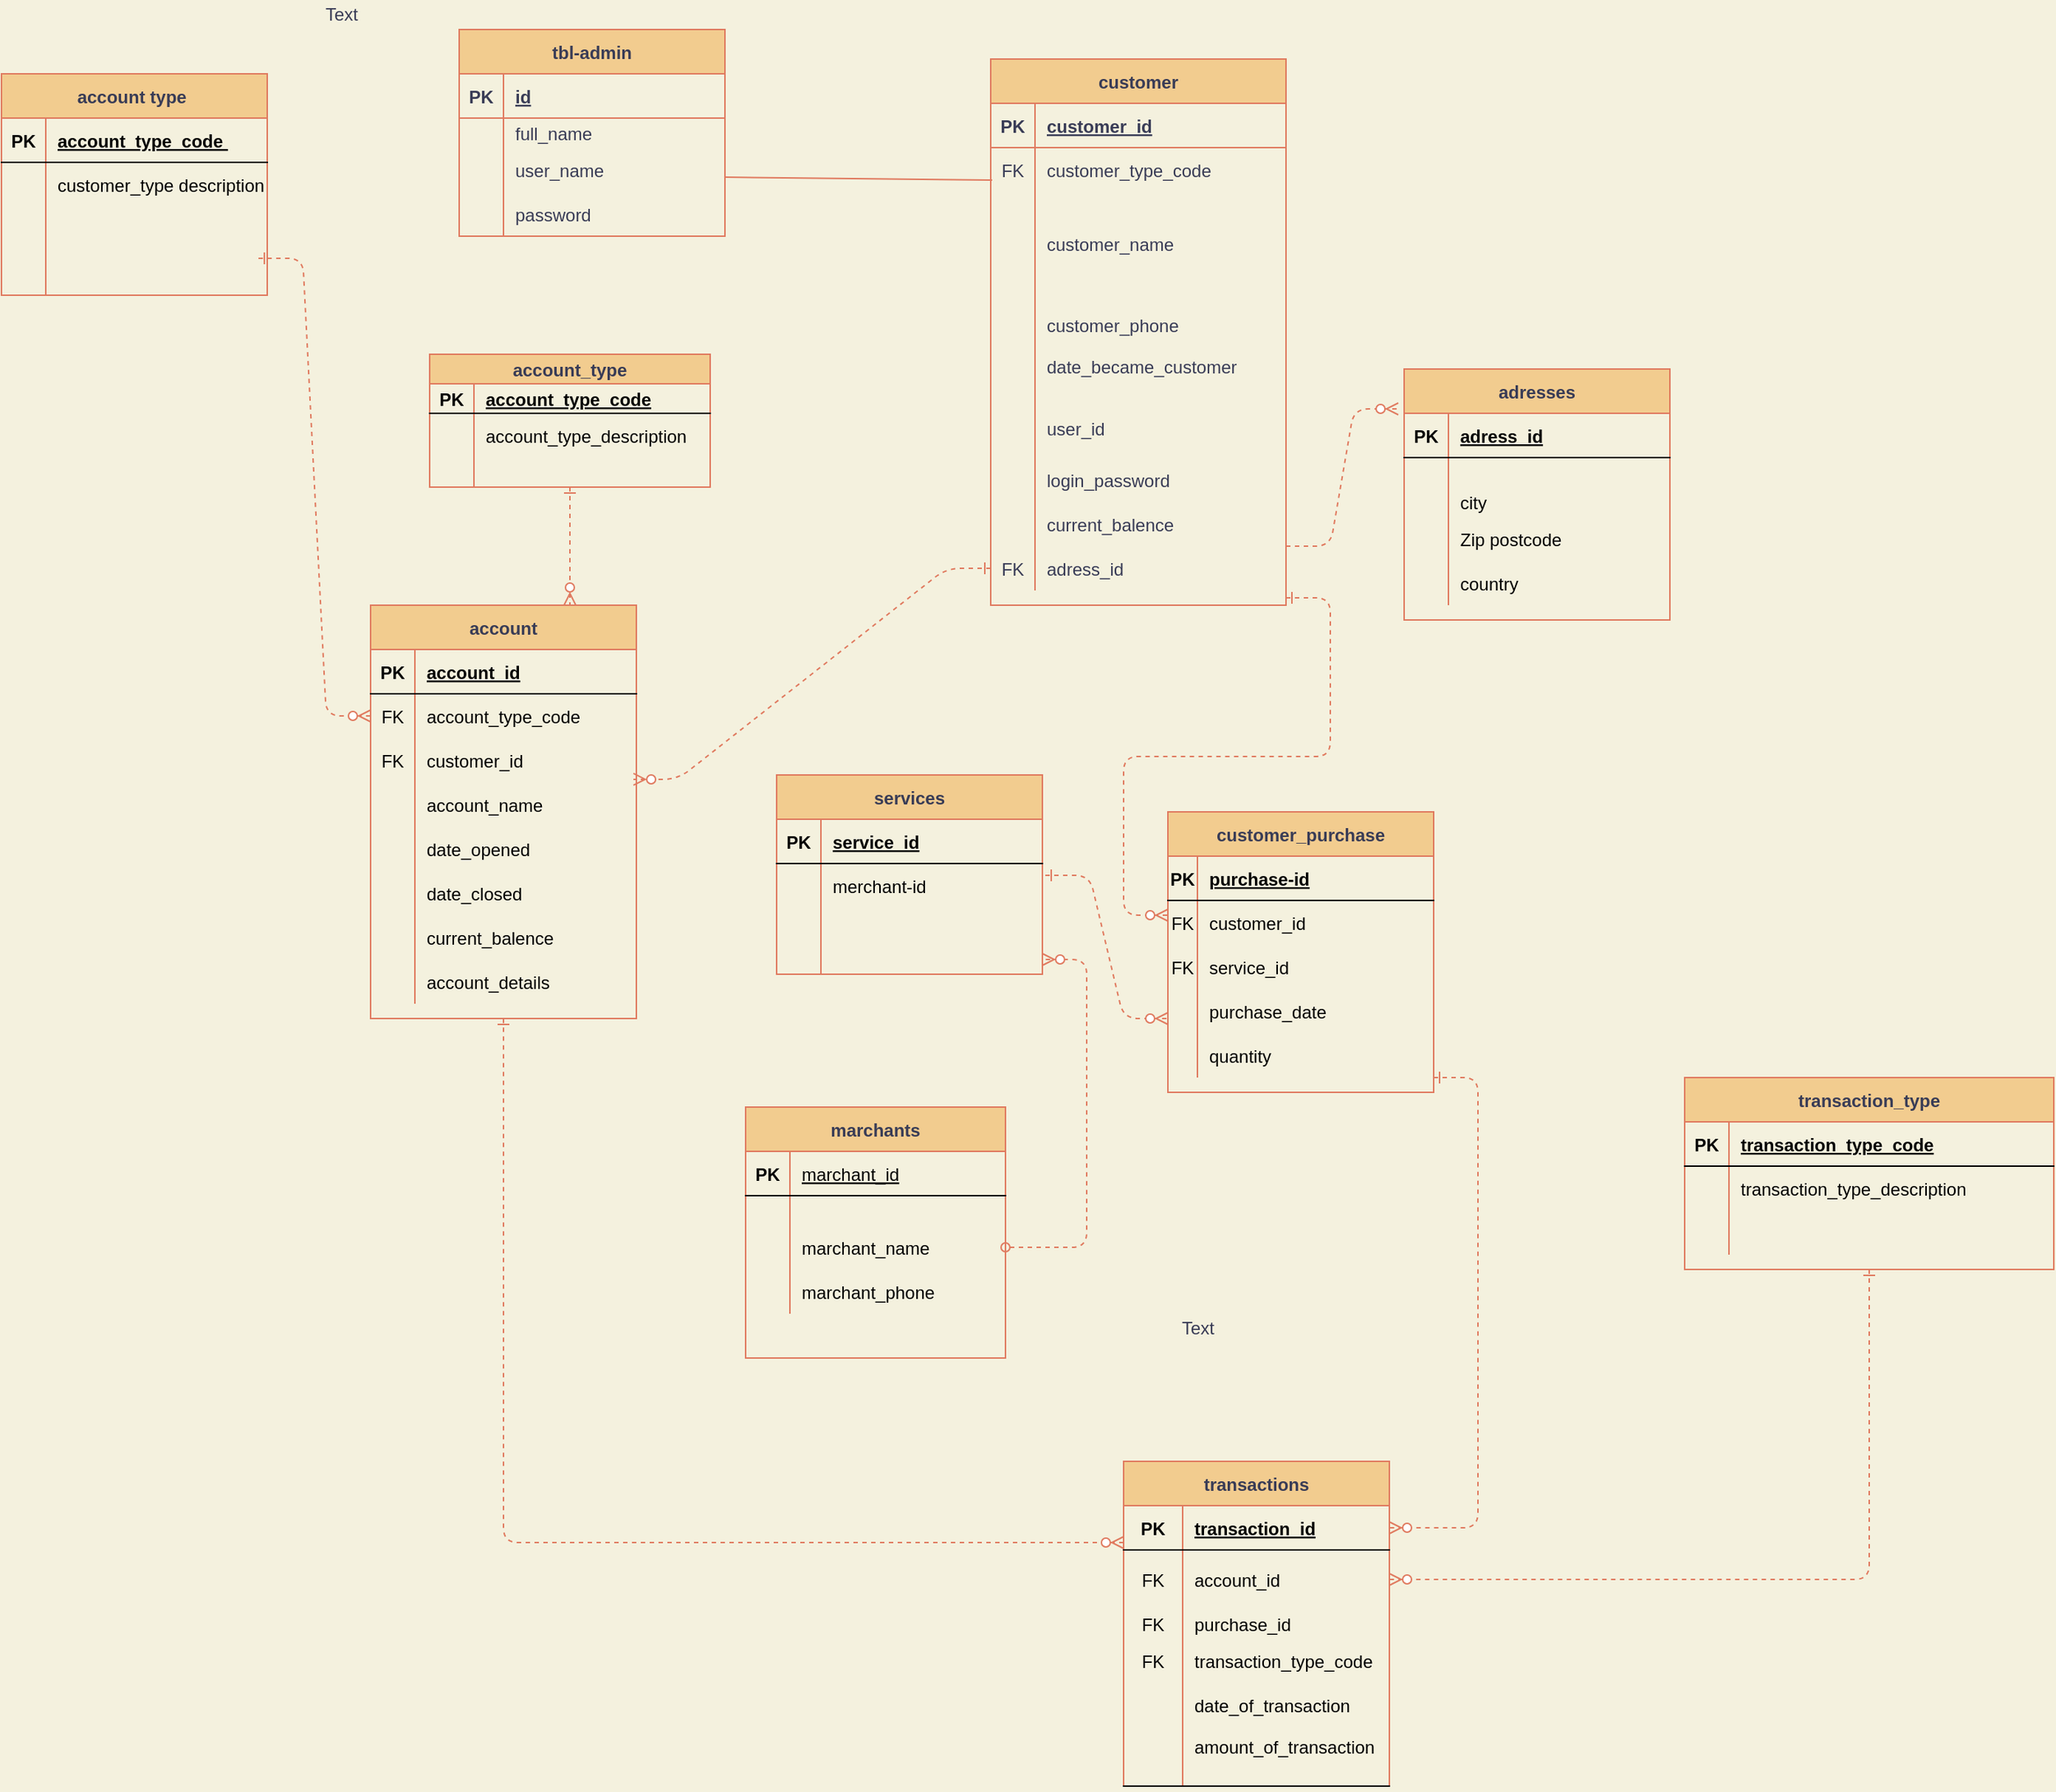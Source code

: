 <mxfile version="14.2.5" type="github"><diagram id="6ZVJ11ETPTDaVe1Dcv3m" name="Page-1"><mxGraphModel dx="1689" dy="482" grid="1" gridSize="10" guides="1" tooltips="1" connect="1" arrows="0" fold="1" page="1" pageScale="1" pageWidth="827" pageHeight="1169" background="#F4F1DE" math="0" shadow="0"><root><mxCell id="0"/><mxCell id="1" parent="0"/><mxCell id="dw6qekkx3M-O_24vCG9r-1" value="tbl-admin" style="shape=table;startSize=30;container=1;collapsible=1;childLayout=tableLayout;fixedRows=1;rowLines=0;fontStyle=1;align=center;resizeLast=1;fillColor=#F2CC8F;strokeColor=#E07A5F;fontColor=#393C56;horizontal=1;" vertex="1" parent="1"><mxGeometry x="80" y="20" width="180" height="140" as="geometry"/></mxCell><mxCell id="dw6qekkx3M-O_24vCG9r-2" value="" style="shape=partialRectangle;collapsible=0;dropTarget=0;pointerEvents=0;fillColor=none;top=0;left=0;bottom=1;right=0;points=[[0,0.5],[1,0.5]];portConstraint=eastwest;strokeColor=#E07A5F;fontColor=#393C56;" vertex="1" parent="dw6qekkx3M-O_24vCG9r-1"><mxGeometry y="30" width="180" height="30" as="geometry"/></mxCell><mxCell id="dw6qekkx3M-O_24vCG9r-3" value="PK" style="shape=partialRectangle;connectable=0;fillColor=none;top=0;left=0;bottom=0;right=0;fontStyle=1;overflow=hidden;strokeColor=#E07A5F;fontColor=#393C56;" vertex="1" parent="dw6qekkx3M-O_24vCG9r-2"><mxGeometry width="30" height="30" as="geometry"/></mxCell><mxCell id="dw6qekkx3M-O_24vCG9r-4" value="id" style="shape=partialRectangle;connectable=0;fillColor=none;top=0;left=0;bottom=0;right=0;align=left;spacingLeft=6;fontStyle=5;overflow=hidden;strokeColor=#E07A5F;fontColor=#393C56;" vertex="1" parent="dw6qekkx3M-O_24vCG9r-2"><mxGeometry x="30" width="150" height="30" as="geometry"/></mxCell><mxCell id="dw6qekkx3M-O_24vCG9r-5" value="" style="shape=partialRectangle;collapsible=0;dropTarget=0;pointerEvents=0;fillColor=none;top=0;left=0;bottom=0;right=0;points=[[0,0.5],[1,0.5]];portConstraint=eastwest;strokeColor=#E07A5F;fontColor=#393C56;" vertex="1" parent="dw6qekkx3M-O_24vCG9r-1"><mxGeometry y="60" width="180" height="20" as="geometry"/></mxCell><mxCell id="dw6qekkx3M-O_24vCG9r-6" value="" style="shape=partialRectangle;connectable=0;fillColor=none;top=0;left=0;bottom=0;right=0;editable=1;overflow=hidden;strokeColor=#E07A5F;fontColor=#393C56;" vertex="1" parent="dw6qekkx3M-O_24vCG9r-5"><mxGeometry width="30" height="20" as="geometry"/></mxCell><mxCell id="dw6qekkx3M-O_24vCG9r-7" value="full_name" style="shape=partialRectangle;connectable=0;fillColor=none;top=0;left=0;bottom=0;right=0;align=left;spacingLeft=6;overflow=hidden;strokeColor=#E07A5F;fontColor=#393C56;" vertex="1" parent="dw6qekkx3M-O_24vCG9r-5"><mxGeometry x="30" width="150" height="20" as="geometry"/></mxCell><mxCell id="dw6qekkx3M-O_24vCG9r-8" value="" style="shape=partialRectangle;collapsible=0;dropTarget=0;pointerEvents=0;fillColor=none;top=0;left=0;bottom=0;right=0;points=[[0,0.5],[1,0.5]];portConstraint=eastwest;strokeColor=#E07A5F;fontColor=#393C56;" vertex="1" parent="dw6qekkx3M-O_24vCG9r-1"><mxGeometry y="80" width="180" height="30" as="geometry"/></mxCell><mxCell id="dw6qekkx3M-O_24vCG9r-9" value="" style="shape=partialRectangle;connectable=0;fillColor=none;top=0;left=0;bottom=0;right=0;editable=1;overflow=hidden;strokeColor=#E07A5F;fontColor=#393C56;" vertex="1" parent="dw6qekkx3M-O_24vCG9r-8"><mxGeometry width="30" height="30" as="geometry"/></mxCell><mxCell id="dw6qekkx3M-O_24vCG9r-10" value="user_name" style="shape=partialRectangle;connectable=0;fillColor=none;top=0;left=0;bottom=0;right=0;align=left;spacingLeft=6;overflow=hidden;strokeColor=#E07A5F;fontColor=#393C56;" vertex="1" parent="dw6qekkx3M-O_24vCG9r-8"><mxGeometry x="30" width="150" height="30" as="geometry"/></mxCell><mxCell id="dw6qekkx3M-O_24vCG9r-11" value="" style="shape=partialRectangle;collapsible=0;dropTarget=0;pointerEvents=0;fillColor=none;top=0;left=0;bottom=0;right=0;points=[[0,0.5],[1,0.5]];portConstraint=eastwest;strokeColor=#E07A5F;fontColor=#393C56;" vertex="1" parent="dw6qekkx3M-O_24vCG9r-1"><mxGeometry y="110" width="180" height="30" as="geometry"/></mxCell><mxCell id="dw6qekkx3M-O_24vCG9r-12" value="" style="shape=partialRectangle;connectable=0;fillColor=none;top=0;left=0;bottom=0;right=0;editable=1;overflow=hidden;strokeColor=#E07A5F;fontColor=#393C56;" vertex="1" parent="dw6qekkx3M-O_24vCG9r-11"><mxGeometry width="30" height="30" as="geometry"/></mxCell><mxCell id="dw6qekkx3M-O_24vCG9r-13" value="password" style="shape=partialRectangle;connectable=0;fillColor=none;top=0;left=0;bottom=0;right=0;align=left;spacingLeft=6;overflow=hidden;strokeColor=#E07A5F;fontColor=#393C56;" vertex="1" parent="dw6qekkx3M-O_24vCG9r-11"><mxGeometry x="30" width="150" height="30" as="geometry"/></mxCell><mxCell id="dw6qekkx3M-O_24vCG9r-41" value="customer" style="shape=table;startSize=30;container=1;collapsible=1;childLayout=tableLayout;fixedRows=1;rowLines=0;fontStyle=1;align=center;resizeLast=1;fillColor=#F2CC8F;strokeColor=#E07A5F;fontColor=#393C56;" vertex="1" parent="1"><mxGeometry x="440" y="40" width="200" height="370" as="geometry"/></mxCell><mxCell id="dw6qekkx3M-O_24vCG9r-42" value="" style="shape=partialRectangle;collapsible=0;dropTarget=0;pointerEvents=0;fillColor=none;top=0;left=0;bottom=1;right=0;points=[[0,0.5],[1,0.5]];portConstraint=eastwest;strokeColor=#E07A5F;fontColor=#393C56;" vertex="1" parent="dw6qekkx3M-O_24vCG9r-41"><mxGeometry y="30" width="200" height="30" as="geometry"/></mxCell><mxCell id="dw6qekkx3M-O_24vCG9r-43" value="PK" style="shape=partialRectangle;connectable=0;fillColor=none;top=0;left=0;bottom=0;right=0;fontStyle=1;overflow=hidden;strokeColor=#E07A5F;fontColor=#393C56;" vertex="1" parent="dw6qekkx3M-O_24vCG9r-42"><mxGeometry width="30" height="30" as="geometry"/></mxCell><mxCell id="dw6qekkx3M-O_24vCG9r-44" value="customer_id" style="shape=partialRectangle;connectable=0;fillColor=none;top=0;left=0;bottom=0;right=0;align=left;spacingLeft=6;fontStyle=5;overflow=hidden;strokeColor=#E07A5F;fontColor=#393C56;" vertex="1" parent="dw6qekkx3M-O_24vCG9r-42"><mxGeometry x="30" width="170" height="30" as="geometry"/></mxCell><mxCell id="dw6qekkx3M-O_24vCG9r-45" value="" style="shape=partialRectangle;collapsible=0;dropTarget=0;pointerEvents=0;fillColor=none;top=0;left=0;bottom=0;right=0;points=[[0,0.5],[1,0.5]];portConstraint=eastwest;strokeColor=#E07A5F;fontColor=#393C56;" vertex="1" parent="dw6qekkx3M-O_24vCG9r-41"><mxGeometry y="60" width="200" height="30" as="geometry"/></mxCell><mxCell id="dw6qekkx3M-O_24vCG9r-46" value="FK" style="shape=partialRectangle;connectable=0;fillColor=none;top=0;left=0;bottom=0;right=0;editable=1;overflow=hidden;strokeColor=#E07A5F;fontColor=#393C56;" vertex="1" parent="dw6qekkx3M-O_24vCG9r-45"><mxGeometry width="30" height="30" as="geometry"/></mxCell><mxCell id="dw6qekkx3M-O_24vCG9r-47" value="customer_type_code" style="shape=partialRectangle;connectable=0;fillColor=none;top=0;left=0;bottom=0;right=0;align=left;spacingLeft=6;overflow=hidden;strokeColor=#E07A5F;fontColor=#393C56;" vertex="1" parent="dw6qekkx3M-O_24vCG9r-45"><mxGeometry x="30" width="170" height="30" as="geometry"/></mxCell><mxCell id="dw6qekkx3M-O_24vCG9r-48" value="" style="shape=partialRectangle;collapsible=0;dropTarget=0;pointerEvents=0;fillColor=none;top=0;left=0;bottom=0;right=0;points=[[0,0.5],[1,0.5]];portConstraint=eastwest;strokeColor=#E07A5F;fontColor=#393C56;" vertex="1" parent="dw6qekkx3M-O_24vCG9r-41"><mxGeometry y="90" width="200" height="70" as="geometry"/></mxCell><mxCell id="dw6qekkx3M-O_24vCG9r-49" value="" style="shape=partialRectangle;connectable=0;fillColor=none;top=0;left=0;bottom=0;right=0;editable=1;overflow=hidden;strokeColor=#E07A5F;fontColor=#393C56;" vertex="1" parent="dw6qekkx3M-O_24vCG9r-48"><mxGeometry width="30" height="70" as="geometry"/></mxCell><mxCell id="dw6qekkx3M-O_24vCG9r-50" value="customer_name" style="shape=partialRectangle;connectable=0;fillColor=none;top=0;left=0;bottom=0;right=0;align=left;spacingLeft=6;overflow=hidden;strokeColor=#E07A5F;fontColor=#393C56;" vertex="1" parent="dw6qekkx3M-O_24vCG9r-48"><mxGeometry x="30" width="170" height="70" as="geometry"/></mxCell><mxCell id="dw6qekkx3M-O_24vCG9r-51" value="" style="shape=partialRectangle;collapsible=0;dropTarget=0;pointerEvents=0;fillColor=none;top=0;left=0;bottom=0;right=0;points=[[0,0.5],[1,0.5]];portConstraint=eastwest;strokeColor=#E07A5F;fontColor=#393C56;" vertex="1" parent="dw6qekkx3M-O_24vCG9r-41"><mxGeometry y="160" width="200" height="40" as="geometry"/></mxCell><mxCell id="dw6qekkx3M-O_24vCG9r-52" value="" style="shape=partialRectangle;connectable=0;fillColor=none;top=0;left=0;bottom=0;right=0;editable=1;overflow=hidden;strokeColor=#E07A5F;fontColor=#393C56;" vertex="1" parent="dw6qekkx3M-O_24vCG9r-51"><mxGeometry width="30" height="40" as="geometry"/></mxCell><mxCell id="dw6qekkx3M-O_24vCG9r-53" value="customer_phone" style="shape=partialRectangle;connectable=0;fillColor=none;top=0;left=0;bottom=0;right=0;align=left;spacingLeft=6;overflow=hidden;strokeColor=#E07A5F;fontColor=#393C56;" vertex="1" parent="dw6qekkx3M-O_24vCG9r-51"><mxGeometry x="30" width="170" height="40" as="geometry"/></mxCell><mxCell id="dw6qekkx3M-O_24vCG9r-54" value="" style="shape=partialRectangle;collapsible=0;dropTarget=0;pointerEvents=0;fillColor=none;top=0;left=0;bottom=0;right=0;points=[[0,0.5],[1,0.5]];portConstraint=eastwest;strokeColor=#E07A5F;fontColor=#393C56;" vertex="1" parent="dw6qekkx3M-O_24vCG9r-41"><mxGeometry y="200" width="200" height="30" as="geometry"/></mxCell><mxCell id="dw6qekkx3M-O_24vCG9r-55" value="" style="shape=partialRectangle;connectable=0;fillColor=none;top=0;left=0;bottom=0;right=0;editable=1;overflow=hidden;strokeColor=#E07A5F;fontColor=#393C56;" vertex="1" parent="dw6qekkx3M-O_24vCG9r-54"><mxGeometry width="30" height="30" as="geometry"/></mxCell><mxCell id="dw6qekkx3M-O_24vCG9r-56" value="date_became_customer&#10;&#10;" style="shape=partialRectangle;connectable=0;fillColor=none;top=0;left=0;bottom=0;right=0;align=left;spacingLeft=6;overflow=hidden;strokeColor=#E07A5F;fontColor=#393C56;" vertex="1" parent="dw6qekkx3M-O_24vCG9r-54"><mxGeometry x="30" width="170" height="30" as="geometry"/></mxCell><mxCell id="dw6qekkx3M-O_24vCG9r-57" value="" style="shape=partialRectangle;collapsible=0;dropTarget=0;pointerEvents=0;fillColor=none;top=0;left=0;bottom=0;right=0;points=[[0,0.5],[1,0.5]];portConstraint=eastwest;strokeColor=#E07A5F;fontColor=#393C56;" vertex="1" parent="dw6qekkx3M-O_24vCG9r-41"><mxGeometry y="230" width="200" height="40" as="geometry"/></mxCell><mxCell id="dw6qekkx3M-O_24vCG9r-58" value="" style="shape=partialRectangle;connectable=0;fillColor=none;top=0;left=0;bottom=0;right=0;editable=1;overflow=hidden;strokeColor=#E07A5F;fontColor=#393C56;" vertex="1" parent="dw6qekkx3M-O_24vCG9r-57"><mxGeometry width="30" height="40" as="geometry"/></mxCell><mxCell id="dw6qekkx3M-O_24vCG9r-59" value="user_id" style="shape=partialRectangle;connectable=0;fillColor=none;top=0;left=0;bottom=0;right=0;align=left;spacingLeft=6;overflow=hidden;strokeColor=#E07A5F;fontColor=#393C56;" vertex="1" parent="dw6qekkx3M-O_24vCG9r-57"><mxGeometry x="30" width="170" height="40" as="geometry"/></mxCell><mxCell id="dw6qekkx3M-O_24vCG9r-60" value="" style="shape=partialRectangle;collapsible=0;dropTarget=0;pointerEvents=0;fillColor=none;top=0;left=0;bottom=0;right=0;points=[[0,0.5],[1,0.5]];portConstraint=eastwest;strokeColor=#E07A5F;fontColor=#393C56;" vertex="1" parent="dw6qekkx3M-O_24vCG9r-41"><mxGeometry y="270" width="200" height="30" as="geometry"/></mxCell><mxCell id="dw6qekkx3M-O_24vCG9r-61" value="" style="shape=partialRectangle;connectable=0;fillColor=none;top=0;left=0;bottom=0;right=0;editable=1;overflow=hidden;strokeColor=#E07A5F;fontColor=#393C56;" vertex="1" parent="dw6qekkx3M-O_24vCG9r-60"><mxGeometry width="30" height="30" as="geometry"/></mxCell><mxCell id="dw6qekkx3M-O_24vCG9r-62" value="login_password" style="shape=partialRectangle;connectable=0;fillColor=none;top=0;left=0;bottom=0;right=0;align=left;spacingLeft=6;overflow=hidden;strokeColor=#E07A5F;fontColor=#393C56;" vertex="1" parent="dw6qekkx3M-O_24vCG9r-60"><mxGeometry x="30" width="170" height="30" as="geometry"/></mxCell><mxCell id="dw6qekkx3M-O_24vCG9r-63" value="" style="shape=partialRectangle;collapsible=0;dropTarget=0;pointerEvents=0;fillColor=none;top=0;left=0;bottom=0;right=0;points=[[0,0.5],[1,0.5]];portConstraint=eastwest;strokeColor=#E07A5F;fontColor=#393C56;" vertex="1" parent="dw6qekkx3M-O_24vCG9r-41"><mxGeometry y="300" width="200" height="30" as="geometry"/></mxCell><mxCell id="dw6qekkx3M-O_24vCG9r-64" value="" style="shape=partialRectangle;connectable=0;fillColor=none;top=0;left=0;bottom=0;right=0;editable=1;overflow=hidden;strokeColor=#E07A5F;fontColor=#393C56;" vertex="1" parent="dw6qekkx3M-O_24vCG9r-63"><mxGeometry width="30" height="30" as="geometry"/></mxCell><mxCell id="dw6qekkx3M-O_24vCG9r-65" value="current_balence" style="shape=partialRectangle;connectable=0;fillColor=none;top=0;left=0;bottom=0;right=0;align=left;spacingLeft=6;overflow=hidden;strokeColor=#E07A5F;fontColor=#393C56;" vertex="1" parent="dw6qekkx3M-O_24vCG9r-63"><mxGeometry x="30" width="170" height="30" as="geometry"/></mxCell><mxCell id="dw6qekkx3M-O_24vCG9r-66" value="" style="shape=partialRectangle;collapsible=0;dropTarget=0;pointerEvents=0;fillColor=none;top=0;left=0;bottom=0;right=0;points=[[0,0.5],[1,0.5]];portConstraint=eastwest;strokeColor=#E07A5F;fontColor=#393C56;" vertex="1" parent="dw6qekkx3M-O_24vCG9r-41"><mxGeometry y="330" width="200" height="30" as="geometry"/></mxCell><mxCell id="dw6qekkx3M-O_24vCG9r-67" value="FK" style="shape=partialRectangle;connectable=0;fillColor=none;top=0;left=0;bottom=0;right=0;editable=1;overflow=hidden;strokeColor=#E07A5F;fontColor=#393C56;" vertex="1" parent="dw6qekkx3M-O_24vCG9r-66"><mxGeometry width="30" height="30" as="geometry"/></mxCell><mxCell id="dw6qekkx3M-O_24vCG9r-68" value="adress_id" style="shape=partialRectangle;connectable=0;fillColor=none;top=0;left=0;bottom=0;right=0;align=left;spacingLeft=6;overflow=hidden;strokeColor=#E07A5F;fontColor=#393C56;" vertex="1" parent="dw6qekkx3M-O_24vCG9r-66"><mxGeometry x="30" width="170" height="30" as="geometry"/></mxCell><mxCell id="dw6qekkx3M-O_24vCG9r-75" value="account" style="shape=table;startSize=30;container=1;collapsible=1;childLayout=tableLayout;fixedRows=1;rowLines=0;fontStyle=1;align=center;resizeLast=1;rounded=0;sketch=0;strokeColor=#E07A5F;fillColor=#F2CC8F;fontColor=#393C56;" vertex="1" parent="1"><mxGeometry x="20" y="410" width="180" height="280" as="geometry"/></mxCell><mxCell id="dw6qekkx3M-O_24vCG9r-76" value="" style="shape=partialRectangle;collapsible=0;dropTarget=0;pointerEvents=0;fillColor=none;top=0;left=0;bottom=1;right=0;points=[[0,0.5],[1,0.5]];portConstraint=eastwest;" vertex="1" parent="dw6qekkx3M-O_24vCG9r-75"><mxGeometry y="30" width="180" height="30" as="geometry"/></mxCell><mxCell id="dw6qekkx3M-O_24vCG9r-77" value="PK" style="shape=partialRectangle;connectable=0;fillColor=none;top=0;left=0;bottom=0;right=0;fontStyle=1;overflow=hidden;" vertex="1" parent="dw6qekkx3M-O_24vCG9r-76"><mxGeometry width="30" height="30" as="geometry"/></mxCell><mxCell id="dw6qekkx3M-O_24vCG9r-78" value="account_id" style="shape=partialRectangle;connectable=0;fillColor=none;top=0;left=0;bottom=0;right=0;align=left;spacingLeft=6;fontStyle=5;overflow=hidden;" vertex="1" parent="dw6qekkx3M-O_24vCG9r-76"><mxGeometry x="30" width="150" height="30" as="geometry"/></mxCell><mxCell id="dw6qekkx3M-O_24vCG9r-79" value="" style="shape=partialRectangle;collapsible=0;dropTarget=0;pointerEvents=0;fillColor=none;top=0;left=0;bottom=0;right=0;points=[[0,0.5],[1,0.5]];portConstraint=eastwest;" vertex="1" parent="dw6qekkx3M-O_24vCG9r-75"><mxGeometry y="60" width="180" height="30" as="geometry"/></mxCell><mxCell id="dw6qekkx3M-O_24vCG9r-80" value="FK" style="shape=partialRectangle;connectable=0;fillColor=none;top=0;left=0;bottom=0;right=0;editable=1;overflow=hidden;" vertex="1" parent="dw6qekkx3M-O_24vCG9r-79"><mxGeometry width="30" height="30" as="geometry"/></mxCell><mxCell id="dw6qekkx3M-O_24vCG9r-81" value="account_type_code" style="shape=partialRectangle;connectable=0;fillColor=none;top=0;left=0;bottom=0;right=0;align=left;spacingLeft=6;overflow=hidden;" vertex="1" parent="dw6qekkx3M-O_24vCG9r-79"><mxGeometry x="30" width="150" height="30" as="geometry"/></mxCell><mxCell id="dw6qekkx3M-O_24vCG9r-82" value="" style="shape=partialRectangle;collapsible=0;dropTarget=0;pointerEvents=0;fillColor=none;top=0;left=0;bottom=0;right=0;points=[[0,0.5],[1,0.5]];portConstraint=eastwest;" vertex="1" parent="dw6qekkx3M-O_24vCG9r-75"><mxGeometry y="90" width="180" height="30" as="geometry"/></mxCell><mxCell id="dw6qekkx3M-O_24vCG9r-83" value="FK" style="shape=partialRectangle;connectable=0;fillColor=none;top=0;left=0;bottom=0;right=0;editable=1;overflow=hidden;" vertex="1" parent="dw6qekkx3M-O_24vCG9r-82"><mxGeometry width="30" height="30" as="geometry"/></mxCell><mxCell id="dw6qekkx3M-O_24vCG9r-84" value="customer_id" style="shape=partialRectangle;connectable=0;fillColor=none;top=0;left=0;bottom=0;right=0;align=left;spacingLeft=6;overflow=hidden;" vertex="1" parent="dw6qekkx3M-O_24vCG9r-82"><mxGeometry x="30" width="150" height="30" as="geometry"/></mxCell><mxCell id="dw6qekkx3M-O_24vCG9r-85" value="" style="shape=partialRectangle;collapsible=0;dropTarget=0;pointerEvents=0;fillColor=none;top=0;left=0;bottom=0;right=0;points=[[0,0.5],[1,0.5]];portConstraint=eastwest;" vertex="1" parent="dw6qekkx3M-O_24vCG9r-75"><mxGeometry y="120" width="180" height="30" as="geometry"/></mxCell><mxCell id="dw6qekkx3M-O_24vCG9r-86" value="" style="shape=partialRectangle;connectable=0;fillColor=none;top=0;left=0;bottom=0;right=0;editable=1;overflow=hidden;" vertex="1" parent="dw6qekkx3M-O_24vCG9r-85"><mxGeometry width="30" height="30" as="geometry"/></mxCell><mxCell id="dw6qekkx3M-O_24vCG9r-87" value="account_name" style="shape=partialRectangle;connectable=0;fillColor=none;top=0;left=0;bottom=0;right=0;align=left;spacingLeft=6;overflow=hidden;" vertex="1" parent="dw6qekkx3M-O_24vCG9r-85"><mxGeometry x="30" width="150" height="30" as="geometry"/></mxCell><mxCell id="dw6qekkx3M-O_24vCG9r-101" value="" style="shape=partialRectangle;collapsible=0;dropTarget=0;pointerEvents=0;fillColor=none;top=0;left=0;bottom=0;right=0;points=[[0,0.5],[1,0.5]];portConstraint=eastwest;" vertex="1" parent="dw6qekkx3M-O_24vCG9r-75"><mxGeometry y="150" width="180" height="30" as="geometry"/></mxCell><mxCell id="dw6qekkx3M-O_24vCG9r-102" value="" style="shape=partialRectangle;connectable=0;fillColor=none;top=0;left=0;bottom=0;right=0;editable=1;overflow=hidden;" vertex="1" parent="dw6qekkx3M-O_24vCG9r-101"><mxGeometry width="30" height="30" as="geometry"/></mxCell><mxCell id="dw6qekkx3M-O_24vCG9r-103" value="date_opened" style="shape=partialRectangle;connectable=0;fillColor=none;top=0;left=0;bottom=0;right=0;align=left;spacingLeft=6;overflow=hidden;" vertex="1" parent="dw6qekkx3M-O_24vCG9r-101"><mxGeometry x="30" width="150" height="30" as="geometry"/></mxCell><mxCell id="dw6qekkx3M-O_24vCG9r-120" value="" style="shape=partialRectangle;collapsible=0;dropTarget=0;pointerEvents=0;fillColor=none;top=0;left=0;bottom=0;right=0;points=[[0,0.5],[1,0.5]];portConstraint=eastwest;" vertex="1" parent="dw6qekkx3M-O_24vCG9r-75"><mxGeometry y="180" width="180" height="30" as="geometry"/></mxCell><mxCell id="dw6qekkx3M-O_24vCG9r-121" value="" style="shape=partialRectangle;connectable=0;fillColor=none;top=0;left=0;bottom=0;right=0;editable=1;overflow=hidden;" vertex="1" parent="dw6qekkx3M-O_24vCG9r-120"><mxGeometry width="30" height="30" as="geometry"/></mxCell><mxCell id="dw6qekkx3M-O_24vCG9r-122" value="date_closed" style="shape=partialRectangle;connectable=0;fillColor=none;top=0;left=0;bottom=0;right=0;align=left;spacingLeft=6;overflow=hidden;" vertex="1" parent="dw6qekkx3M-O_24vCG9r-120"><mxGeometry x="30" width="150" height="30" as="geometry"/></mxCell><mxCell id="dw6qekkx3M-O_24vCG9r-123" value="" style="shape=partialRectangle;collapsible=0;dropTarget=0;pointerEvents=0;fillColor=none;top=0;left=0;bottom=0;right=0;points=[[0,0.5],[1,0.5]];portConstraint=eastwest;" vertex="1" parent="dw6qekkx3M-O_24vCG9r-75"><mxGeometry y="210" width="180" height="30" as="geometry"/></mxCell><mxCell id="dw6qekkx3M-O_24vCG9r-124" value="" style="shape=partialRectangle;connectable=0;fillColor=none;top=0;left=0;bottom=0;right=0;editable=1;overflow=hidden;" vertex="1" parent="dw6qekkx3M-O_24vCG9r-123"><mxGeometry width="30" height="30" as="geometry"/></mxCell><mxCell id="dw6qekkx3M-O_24vCG9r-125" value="current_balence" style="shape=partialRectangle;connectable=0;fillColor=none;top=0;left=0;bottom=0;right=0;align=left;spacingLeft=6;overflow=hidden;" vertex="1" parent="dw6qekkx3M-O_24vCG9r-123"><mxGeometry x="30" width="150" height="30" as="geometry"/></mxCell><mxCell id="dw6qekkx3M-O_24vCG9r-126" value="" style="shape=partialRectangle;collapsible=0;dropTarget=0;pointerEvents=0;fillColor=none;top=0;left=0;bottom=0;right=0;points=[[0,0.5],[1,0.5]];portConstraint=eastwest;" vertex="1" parent="dw6qekkx3M-O_24vCG9r-75"><mxGeometry y="240" width="180" height="30" as="geometry"/></mxCell><mxCell id="dw6qekkx3M-O_24vCG9r-127" value="" style="shape=partialRectangle;connectable=0;fillColor=none;top=0;left=0;bottom=0;right=0;editable=1;overflow=hidden;" vertex="1" parent="dw6qekkx3M-O_24vCG9r-126"><mxGeometry width="30" height="30" as="geometry"/></mxCell><mxCell id="dw6qekkx3M-O_24vCG9r-128" value="account_details" style="shape=partialRectangle;connectable=0;fillColor=none;top=0;left=0;bottom=0;right=0;align=left;spacingLeft=6;overflow=hidden;" vertex="1" parent="dw6qekkx3M-O_24vCG9r-126"><mxGeometry x="30" width="150" height="30" as="geometry"/></mxCell><mxCell id="dw6qekkx3M-O_24vCG9r-129" value="adresses" style="shape=table;startSize=30;container=1;collapsible=1;childLayout=tableLayout;fixedRows=1;rowLines=0;fontStyle=1;align=center;resizeLast=1;rounded=0;sketch=0;strokeColor=#E07A5F;fillColor=#F2CC8F;fontColor=#393C56;" vertex="1" parent="1"><mxGeometry x="720" y="250" width="180" height="170" as="geometry"/></mxCell><mxCell id="dw6qekkx3M-O_24vCG9r-130" value="" style="shape=partialRectangle;collapsible=0;dropTarget=0;pointerEvents=0;fillColor=none;top=0;left=0;bottom=1;right=0;points=[[0,0.5],[1,0.5]];portConstraint=eastwest;" vertex="1" parent="dw6qekkx3M-O_24vCG9r-129"><mxGeometry y="30" width="180" height="30" as="geometry"/></mxCell><mxCell id="dw6qekkx3M-O_24vCG9r-131" value="PK" style="shape=partialRectangle;connectable=0;fillColor=none;top=0;left=0;bottom=0;right=0;fontStyle=1;overflow=hidden;" vertex="1" parent="dw6qekkx3M-O_24vCG9r-130"><mxGeometry width="30" height="30" as="geometry"/></mxCell><mxCell id="dw6qekkx3M-O_24vCG9r-132" value="adress_id" style="shape=partialRectangle;connectable=0;fillColor=none;top=0;left=0;bottom=0;right=0;align=left;spacingLeft=6;fontStyle=5;overflow=hidden;" vertex="1" parent="dw6qekkx3M-O_24vCG9r-130"><mxGeometry x="30" width="150" height="30" as="geometry"/></mxCell><mxCell id="dw6qekkx3M-O_24vCG9r-133" value="" style="shape=partialRectangle;collapsible=0;dropTarget=0;pointerEvents=0;fillColor=none;top=0;left=0;bottom=0;right=0;points=[[0,0.5],[1,0.5]];portConstraint=eastwest;" vertex="1" parent="dw6qekkx3M-O_24vCG9r-129"><mxGeometry y="60" width="180" height="20" as="geometry"/></mxCell><mxCell id="dw6qekkx3M-O_24vCG9r-134" value="" style="shape=partialRectangle;connectable=0;fillColor=none;top=0;left=0;bottom=0;right=0;editable=1;overflow=hidden;" vertex="1" parent="dw6qekkx3M-O_24vCG9r-133"><mxGeometry width="30" height="20" as="geometry"/></mxCell><mxCell id="dw6qekkx3M-O_24vCG9r-135" value="" style="shape=partialRectangle;connectable=0;fillColor=none;top=0;left=0;bottom=0;right=0;align=left;spacingLeft=6;overflow=hidden;" vertex="1" parent="dw6qekkx3M-O_24vCG9r-133"><mxGeometry x="30" width="150" height="20" as="geometry"/></mxCell><mxCell id="dw6qekkx3M-O_24vCG9r-136" value="" style="shape=partialRectangle;collapsible=0;dropTarget=0;pointerEvents=0;fillColor=none;top=0;left=0;bottom=0;right=0;points=[[0,0.5],[1,0.5]];portConstraint=eastwest;" vertex="1" parent="dw6qekkx3M-O_24vCG9r-129"><mxGeometry y="80" width="180" height="20" as="geometry"/></mxCell><mxCell id="dw6qekkx3M-O_24vCG9r-137" value="" style="shape=partialRectangle;connectable=0;fillColor=none;top=0;left=0;bottom=0;right=0;editable=1;overflow=hidden;" vertex="1" parent="dw6qekkx3M-O_24vCG9r-136"><mxGeometry width="30" height="20" as="geometry"/></mxCell><mxCell id="dw6qekkx3M-O_24vCG9r-138" value="city" style="shape=partialRectangle;connectable=0;fillColor=none;top=0;left=0;bottom=0;right=0;align=left;spacingLeft=6;overflow=hidden;" vertex="1" parent="dw6qekkx3M-O_24vCG9r-136"><mxGeometry x="30" width="150" height="20" as="geometry"/></mxCell><mxCell id="dw6qekkx3M-O_24vCG9r-139" value="" style="shape=partialRectangle;collapsible=0;dropTarget=0;pointerEvents=0;fillColor=none;top=0;left=0;bottom=0;right=0;points=[[0,0.5],[1,0.5]];portConstraint=eastwest;" vertex="1" parent="dw6qekkx3M-O_24vCG9r-129"><mxGeometry y="100" width="180" height="30" as="geometry"/></mxCell><mxCell id="dw6qekkx3M-O_24vCG9r-140" value="" style="shape=partialRectangle;connectable=0;fillColor=none;top=0;left=0;bottom=0;right=0;editable=1;overflow=hidden;" vertex="1" parent="dw6qekkx3M-O_24vCG9r-139"><mxGeometry width="30" height="30" as="geometry"/></mxCell><mxCell id="dw6qekkx3M-O_24vCG9r-141" value="Zip postcode" style="shape=partialRectangle;connectable=0;fillColor=none;top=0;left=0;bottom=0;right=0;align=left;spacingLeft=6;overflow=hidden;" vertex="1" parent="dw6qekkx3M-O_24vCG9r-139"><mxGeometry x="30" width="150" height="30" as="geometry"/></mxCell><mxCell id="dw6qekkx3M-O_24vCG9r-142" value="" style="shape=partialRectangle;collapsible=0;dropTarget=0;pointerEvents=0;fillColor=none;top=0;left=0;bottom=0;right=0;points=[[0,0.5],[1,0.5]];portConstraint=eastwest;" vertex="1" parent="dw6qekkx3M-O_24vCG9r-129"><mxGeometry y="130" width="180" height="30" as="geometry"/></mxCell><mxCell id="dw6qekkx3M-O_24vCG9r-143" value="" style="shape=partialRectangle;connectable=0;fillColor=none;top=0;left=0;bottom=0;right=0;editable=1;overflow=hidden;" vertex="1" parent="dw6qekkx3M-O_24vCG9r-142"><mxGeometry width="30" height="30" as="geometry"/></mxCell><mxCell id="dw6qekkx3M-O_24vCG9r-144" value="country" style="shape=partialRectangle;connectable=0;fillColor=none;top=0;left=0;bottom=0;right=0;align=left;spacingLeft=6;overflow=hidden;" vertex="1" parent="dw6qekkx3M-O_24vCG9r-142"><mxGeometry x="30" width="150" height="30" as="geometry"/></mxCell><mxCell id="dw6qekkx3M-O_24vCG9r-145" value="" style="edgeStyle=entityRelationEdgeStyle;fontSize=12;html=1;endArrow=ERzeroToMany;endFill=1;strokeColor=#E07A5F;fillColor=#F2CC8F;entryX=-0.022;entryY=-0.1;entryDx=0;entryDy=0;entryPerimeter=0;dashed=1;" edge="1" parent="1" target="dw6qekkx3M-O_24vCG9r-130"><mxGeometry width="100" height="100" relative="1" as="geometry"><mxPoint x="640" y="370" as="sourcePoint"/><mxPoint x="730" y="270" as="targetPoint"/></mxGeometry></mxCell><mxCell id="dw6qekkx3M-O_24vCG9r-147" value="" style="edgeStyle=entityRelationEdgeStyle;fontSize=12;html=1;endArrow=ERzeroToMany;startArrow=ERone;strokeColor=#E07A5F;fillColor=#F2CC8F;entryX=0.989;entryY=-0.067;entryDx=0;entryDy=0;entryPerimeter=0;startFill=0;dashed=1;" edge="1" parent="1" source="dw6qekkx3M-O_24vCG9r-66" target="dw6qekkx3M-O_24vCG9r-85"><mxGeometry width="100" height="100" relative="1" as="geometry"><mxPoint x="510" y="470" as="sourcePoint"/><mxPoint x="510" y="220" as="targetPoint"/></mxGeometry></mxCell><mxCell id="dw6qekkx3M-O_24vCG9r-148" value="Text" style="text;html=1;align=center;verticalAlign=middle;resizable=0;points=[];autosize=1;fontColor=#393C56;" vertex="1" parent="1"><mxGeometry x="-20" width="40" height="20" as="geometry"/></mxCell><mxCell id="dw6qekkx3M-O_24vCG9r-149" value="account type " style="shape=table;startSize=30;container=1;collapsible=1;childLayout=tableLayout;fixedRows=1;rowLines=0;fontStyle=1;align=center;resizeLast=1;rounded=0;sketch=0;strokeColor=#E07A5F;fillColor=#F2CC8F;fontColor=#393C56;" vertex="1" parent="1"><mxGeometry x="-230" y="50" width="180" height="150" as="geometry"/></mxCell><mxCell id="dw6qekkx3M-O_24vCG9r-150" value="" style="shape=partialRectangle;collapsible=0;dropTarget=0;pointerEvents=0;fillColor=none;top=0;left=0;bottom=1;right=0;points=[[0,0.5],[1,0.5]];portConstraint=eastwest;" vertex="1" parent="dw6qekkx3M-O_24vCG9r-149"><mxGeometry y="30" width="180" height="30" as="geometry"/></mxCell><mxCell id="dw6qekkx3M-O_24vCG9r-151" value="PK" style="shape=partialRectangle;connectable=0;fillColor=none;top=0;left=0;bottom=0;right=0;fontStyle=1;overflow=hidden;" vertex="1" parent="dw6qekkx3M-O_24vCG9r-150"><mxGeometry width="30" height="30" as="geometry"/></mxCell><mxCell id="dw6qekkx3M-O_24vCG9r-152" value="account_type_code " style="shape=partialRectangle;connectable=0;fillColor=none;top=0;left=0;bottom=0;right=0;align=left;spacingLeft=6;fontStyle=5;overflow=hidden;" vertex="1" parent="dw6qekkx3M-O_24vCG9r-150"><mxGeometry x="30" width="150" height="30" as="geometry"/></mxCell><mxCell id="dw6qekkx3M-O_24vCG9r-153" value="" style="shape=partialRectangle;collapsible=0;dropTarget=0;pointerEvents=0;fillColor=none;top=0;left=0;bottom=0;right=0;points=[[0,0.5],[1,0.5]];portConstraint=eastwest;" vertex="1" parent="dw6qekkx3M-O_24vCG9r-149"><mxGeometry y="60" width="180" height="30" as="geometry"/></mxCell><mxCell id="dw6qekkx3M-O_24vCG9r-154" value="" style="shape=partialRectangle;connectable=0;fillColor=none;top=0;left=0;bottom=0;right=0;editable=1;overflow=hidden;" vertex="1" parent="dw6qekkx3M-O_24vCG9r-153"><mxGeometry width="30" height="30" as="geometry"/></mxCell><mxCell id="dw6qekkx3M-O_24vCG9r-155" value="customer_type description" style="shape=partialRectangle;connectable=0;fillColor=none;top=0;left=0;bottom=0;right=0;align=left;spacingLeft=6;overflow=hidden;" vertex="1" parent="dw6qekkx3M-O_24vCG9r-153"><mxGeometry x="30" width="150" height="30" as="geometry"/></mxCell><mxCell id="dw6qekkx3M-O_24vCG9r-156" value="" style="shape=partialRectangle;collapsible=0;dropTarget=0;pointerEvents=0;fillColor=none;top=0;left=0;bottom=0;right=0;points=[[0,0.5],[1,0.5]];portConstraint=eastwest;" vertex="1" parent="dw6qekkx3M-O_24vCG9r-149"><mxGeometry y="90" width="180" height="30" as="geometry"/></mxCell><mxCell id="dw6qekkx3M-O_24vCG9r-157" value="" style="shape=partialRectangle;connectable=0;fillColor=none;top=0;left=0;bottom=0;right=0;editable=1;overflow=hidden;" vertex="1" parent="dw6qekkx3M-O_24vCG9r-156"><mxGeometry width="30" height="30" as="geometry"/></mxCell><mxCell id="dw6qekkx3M-O_24vCG9r-158" value=" " style="shape=partialRectangle;connectable=0;fillColor=none;top=0;left=0;bottom=0;right=0;align=left;spacingLeft=6;overflow=hidden;" vertex="1" parent="dw6qekkx3M-O_24vCG9r-156"><mxGeometry x="30" width="150" height="30" as="geometry"/></mxCell><mxCell id="dw6qekkx3M-O_24vCG9r-159" value="" style="shape=partialRectangle;collapsible=0;dropTarget=0;pointerEvents=0;fillColor=none;top=0;left=0;bottom=0;right=0;points=[[0,0.5],[1,0.5]];portConstraint=eastwest;" vertex="1" parent="dw6qekkx3M-O_24vCG9r-149"><mxGeometry y="120" width="180" height="30" as="geometry"/></mxCell><mxCell id="dw6qekkx3M-O_24vCG9r-160" value="" style="shape=partialRectangle;connectable=0;fillColor=none;top=0;left=0;bottom=0;right=0;editable=1;overflow=hidden;" vertex="1" parent="dw6qekkx3M-O_24vCG9r-159"><mxGeometry width="30" height="30" as="geometry"/></mxCell><mxCell id="dw6qekkx3M-O_24vCG9r-161" value=" " style="shape=partialRectangle;connectable=0;fillColor=none;top=0;left=0;bottom=0;right=0;align=left;spacingLeft=6;overflow=hidden;" vertex="1" parent="dw6qekkx3M-O_24vCG9r-159"><mxGeometry x="30" width="150" height="30" as="geometry"/></mxCell><mxCell id="dw6qekkx3M-O_24vCG9r-178" value="" style="edgeStyle=entityRelationEdgeStyle;fontSize=12;html=1;endArrow=ERzeroToMany;startArrow=ERone;strokeColor=#E07A5F;fillColor=#F2CC8F;entryX=0;entryY=0.5;entryDx=0;entryDy=0;exitX=0.967;exitY=1.167;exitDx=0;exitDy=0;exitPerimeter=0;startFill=0;dashed=1;" edge="1" parent="1" source="dw6qekkx3M-O_24vCG9r-156" target="dw6qekkx3M-O_24vCG9r-79"><mxGeometry width="100" height="100" relative="1" as="geometry"><mxPoint x="-180" y="330" as="sourcePoint"/><mxPoint x="-80" y="230" as="targetPoint"/></mxGeometry></mxCell><mxCell id="dw6qekkx3M-O_24vCG9r-179" value="customer_purchase" style="shape=table;startSize=30;container=1;collapsible=1;childLayout=tableLayout;fixedRows=1;rowLines=0;fontStyle=1;align=center;resizeLast=1;rounded=0;sketch=0;strokeColor=#E07A5F;fillColor=#F2CC8F;fontColor=#393C56;" vertex="1" parent="1"><mxGeometry x="560" y="550" width="180" height="190" as="geometry"/></mxCell><mxCell id="dw6qekkx3M-O_24vCG9r-180" value="" style="shape=partialRectangle;collapsible=0;dropTarget=0;pointerEvents=0;fillColor=none;top=0;left=0;bottom=1;right=0;points=[[0,0.5],[1,0.5]];portConstraint=eastwest;" vertex="1" parent="dw6qekkx3M-O_24vCG9r-179"><mxGeometry y="30" width="180" height="30" as="geometry"/></mxCell><mxCell id="dw6qekkx3M-O_24vCG9r-181" value="PK" style="shape=partialRectangle;connectable=0;fillColor=none;top=0;left=0;bottom=0;right=0;fontStyle=1;overflow=hidden;" vertex="1" parent="dw6qekkx3M-O_24vCG9r-180"><mxGeometry width="20" height="30" as="geometry"/></mxCell><mxCell id="dw6qekkx3M-O_24vCG9r-182" value="purchase-id" style="shape=partialRectangle;connectable=0;fillColor=none;top=0;left=0;bottom=0;right=0;align=left;spacingLeft=6;fontStyle=5;overflow=hidden;" vertex="1" parent="dw6qekkx3M-O_24vCG9r-180"><mxGeometry x="20" width="160" height="30" as="geometry"/></mxCell><mxCell id="dw6qekkx3M-O_24vCG9r-186" value="" style="shape=partialRectangle;collapsible=0;dropTarget=0;pointerEvents=0;fillColor=none;top=0;left=0;bottom=0;right=0;points=[[0,0.5],[1,0.5]];portConstraint=eastwest;" vertex="1" parent="dw6qekkx3M-O_24vCG9r-179"><mxGeometry y="60" width="180" height="30" as="geometry"/></mxCell><mxCell id="dw6qekkx3M-O_24vCG9r-187" value="FK" style="shape=partialRectangle;connectable=0;fillColor=none;top=0;left=0;bottom=0;right=0;editable=1;overflow=hidden;" vertex="1" parent="dw6qekkx3M-O_24vCG9r-186"><mxGeometry width="20" height="30" as="geometry"/></mxCell><mxCell id="dw6qekkx3M-O_24vCG9r-188" value="customer_id" style="shape=partialRectangle;connectable=0;fillColor=none;top=0;left=0;bottom=0;right=0;align=left;spacingLeft=6;overflow=hidden;" vertex="1" parent="dw6qekkx3M-O_24vCG9r-186"><mxGeometry x="20" width="160" height="30" as="geometry"/></mxCell><mxCell id="dw6qekkx3M-O_24vCG9r-189" value="" style="shape=partialRectangle;collapsible=0;dropTarget=0;pointerEvents=0;fillColor=none;top=0;left=0;bottom=0;right=0;points=[[0,0.5],[1,0.5]];portConstraint=eastwest;" vertex="1" parent="dw6qekkx3M-O_24vCG9r-179"><mxGeometry y="90" width="180" height="30" as="geometry"/></mxCell><mxCell id="dw6qekkx3M-O_24vCG9r-190" value="FK" style="shape=partialRectangle;connectable=0;fillColor=none;top=0;left=0;bottom=0;right=0;editable=1;overflow=hidden;" vertex="1" parent="dw6qekkx3M-O_24vCG9r-189"><mxGeometry width="20" height="30" as="geometry"/></mxCell><mxCell id="dw6qekkx3M-O_24vCG9r-191" value="service_id" style="shape=partialRectangle;connectable=0;fillColor=none;top=0;left=0;bottom=0;right=0;align=left;spacingLeft=6;overflow=hidden;" vertex="1" parent="dw6qekkx3M-O_24vCG9r-189"><mxGeometry x="20" width="160" height="30" as="geometry"/></mxCell><mxCell id="dw6qekkx3M-O_24vCG9r-198" value="" style="shape=partialRectangle;collapsible=0;dropTarget=0;pointerEvents=0;fillColor=none;top=0;left=0;bottom=0;right=0;points=[[0,0.5],[1,0.5]];portConstraint=eastwest;" vertex="1" parent="dw6qekkx3M-O_24vCG9r-179"><mxGeometry y="120" width="180" height="30" as="geometry"/></mxCell><mxCell id="dw6qekkx3M-O_24vCG9r-199" value="" style="shape=partialRectangle;connectable=0;fillColor=none;top=0;left=0;bottom=0;right=0;editable=1;overflow=hidden;" vertex="1" parent="dw6qekkx3M-O_24vCG9r-198"><mxGeometry width="20" height="30" as="geometry"/></mxCell><mxCell id="dw6qekkx3M-O_24vCG9r-200" value="purchase_date" style="shape=partialRectangle;connectable=0;fillColor=none;top=0;left=0;bottom=0;right=0;align=left;spacingLeft=6;overflow=hidden;" vertex="1" parent="dw6qekkx3M-O_24vCG9r-198"><mxGeometry x="20" width="160" height="30" as="geometry"/></mxCell><mxCell id="dw6qekkx3M-O_24vCG9r-201" value="" style="shape=partialRectangle;collapsible=0;dropTarget=0;pointerEvents=0;fillColor=none;top=0;left=0;bottom=0;right=0;points=[[0,0.5],[1,0.5]];portConstraint=eastwest;" vertex="1" parent="dw6qekkx3M-O_24vCG9r-179"><mxGeometry y="150" width="180" height="30" as="geometry"/></mxCell><mxCell id="dw6qekkx3M-O_24vCG9r-202" value="" style="shape=partialRectangle;connectable=0;fillColor=none;top=0;left=0;bottom=0;right=0;editable=1;overflow=hidden;" vertex="1" parent="dw6qekkx3M-O_24vCG9r-201"><mxGeometry width="20" height="30" as="geometry"/></mxCell><mxCell id="dw6qekkx3M-O_24vCG9r-203" value="quantity" style="shape=partialRectangle;connectable=0;fillColor=none;top=0;left=0;bottom=0;right=0;align=left;spacingLeft=6;overflow=hidden;" vertex="1" parent="dw6qekkx3M-O_24vCG9r-201"><mxGeometry x="20" width="160" height="30" as="geometry"/></mxCell><mxCell id="dw6qekkx3M-O_24vCG9r-197" value="" style="edgeStyle=entityRelationEdgeStyle;fontSize=12;html=1;endArrow=ERzeroToMany;startArrow=ERone;dashed=1;strokeColor=#E07A5F;fillColor=#F2CC8F;startFill=0;" edge="1" parent="1"><mxGeometry width="100" height="100" relative="1" as="geometry"><mxPoint x="640" y="405" as="sourcePoint"/><mxPoint x="560" y="620" as="targetPoint"/></mxGeometry></mxCell><mxCell id="dw6qekkx3M-O_24vCG9r-204" value="marchants" style="shape=table;startSize=30;container=1;collapsible=1;childLayout=tableLayout;fixedRows=1;rowLines=0;fontStyle=1;align=center;resizeLast=1;rounded=0;sketch=0;strokeColor=#E07A5F;fillColor=#F2CC8F;fontColor=#393C56;" vertex="1" parent="1"><mxGeometry x="274" y="750" width="176" height="170" as="geometry"/></mxCell><mxCell id="dw6qekkx3M-O_24vCG9r-205" value="" style="shape=partialRectangle;collapsible=0;dropTarget=0;pointerEvents=0;fillColor=none;top=0;left=0;bottom=1;right=0;points=[[0,0.5],[1,0.5]];portConstraint=eastwest;" vertex="1" parent="dw6qekkx3M-O_24vCG9r-204"><mxGeometry y="30" width="176" height="30" as="geometry"/></mxCell><mxCell id="dw6qekkx3M-O_24vCG9r-206" value="PK" style="shape=partialRectangle;connectable=0;fillColor=none;top=0;left=0;bottom=0;right=0;fontStyle=1;overflow=hidden;" vertex="1" parent="dw6qekkx3M-O_24vCG9r-205"><mxGeometry width="30" height="30" as="geometry"/></mxCell><mxCell id="dw6qekkx3M-O_24vCG9r-207" value="marchant_id" style="shape=partialRectangle;connectable=0;fillColor=none;top=0;left=0;bottom=0;right=0;align=left;spacingLeft=6;fontStyle=4;overflow=hidden;" vertex="1" parent="dw6qekkx3M-O_24vCG9r-205"><mxGeometry x="30" width="146" height="30" as="geometry"/></mxCell><mxCell id="dw6qekkx3M-O_24vCG9r-208" value="" style="shape=partialRectangle;collapsible=0;dropTarget=0;pointerEvents=0;fillColor=none;top=0;left=0;bottom=0;right=0;points=[[0,0.5],[1,0.5]];portConstraint=eastwest;" vertex="1" parent="dw6qekkx3M-O_24vCG9r-204"><mxGeometry y="60" width="176" height="20" as="geometry"/></mxCell><mxCell id="dw6qekkx3M-O_24vCG9r-209" value="" style="shape=partialRectangle;connectable=0;fillColor=none;top=0;left=0;bottom=0;right=0;editable=1;overflow=hidden;" vertex="1" parent="dw6qekkx3M-O_24vCG9r-208"><mxGeometry width="30" height="20" as="geometry"/></mxCell><mxCell id="dw6qekkx3M-O_24vCG9r-210" value="&#10;&#10;&lt;span style=&quot;color: rgb(0, 0, 0); font-family: helvetica; font-size: 12px; font-style: normal; font-weight: 400; letter-spacing: normal; text-align: left; text-indent: 0px; text-transform: none; word-spacing: 0px; background-color: rgb(248, 249, 250); display: inline; float: none;&quot;&gt;marchant_id&lt;/span&gt;&#10;&#10;" style="shape=partialRectangle;connectable=0;fillColor=none;top=0;left=0;bottom=0;right=0;align=left;spacingLeft=6;overflow=hidden;" vertex="1" parent="dw6qekkx3M-O_24vCG9r-208"><mxGeometry x="30" width="146" height="20" as="geometry"/></mxCell><mxCell id="dw6qekkx3M-O_24vCG9r-211" value="" style="shape=partialRectangle;collapsible=0;dropTarget=0;pointerEvents=0;fillColor=none;top=0;left=0;bottom=0;right=0;points=[[0,0.5],[1,0.5]];portConstraint=eastwest;" vertex="1" parent="dw6qekkx3M-O_24vCG9r-204"><mxGeometry y="80" width="176" height="30" as="geometry"/></mxCell><mxCell id="dw6qekkx3M-O_24vCG9r-212" value="" style="shape=partialRectangle;connectable=0;fillColor=none;top=0;left=0;bottom=0;right=0;editable=1;overflow=hidden;" vertex="1" parent="dw6qekkx3M-O_24vCG9r-211"><mxGeometry width="30" height="30" as="geometry"/></mxCell><mxCell id="dw6qekkx3M-O_24vCG9r-213" value="marchant_name" style="shape=partialRectangle;connectable=0;fillColor=none;top=0;left=0;bottom=0;right=0;align=left;spacingLeft=6;overflow=hidden;" vertex="1" parent="dw6qekkx3M-O_24vCG9r-211"><mxGeometry x="30" width="146" height="30" as="geometry"/></mxCell><mxCell id="dw6qekkx3M-O_24vCG9r-214" value="" style="shape=partialRectangle;collapsible=0;dropTarget=0;pointerEvents=0;fillColor=none;top=0;left=0;bottom=0;right=0;points=[[0,0.5],[1,0.5]];portConstraint=eastwest;" vertex="1" parent="dw6qekkx3M-O_24vCG9r-204"><mxGeometry y="110" width="176" height="30" as="geometry"/></mxCell><mxCell id="dw6qekkx3M-O_24vCG9r-215" value="" style="shape=partialRectangle;connectable=0;fillColor=none;top=0;left=0;bottom=0;right=0;editable=1;overflow=hidden;" vertex="1" parent="dw6qekkx3M-O_24vCG9r-214"><mxGeometry width="30" height="30" as="geometry"/></mxCell><mxCell id="dw6qekkx3M-O_24vCG9r-216" value="marchant_phone" style="shape=partialRectangle;connectable=0;fillColor=none;top=0;left=0;bottom=0;right=0;align=left;spacingLeft=6;overflow=hidden;" vertex="1" parent="dw6qekkx3M-O_24vCG9r-214"><mxGeometry x="30" width="146" height="30" as="geometry"/></mxCell><mxCell id="dw6qekkx3M-O_24vCG9r-217" value="services" style="shape=table;startSize=30;container=1;collapsible=1;childLayout=tableLayout;fixedRows=1;rowLines=0;fontStyle=1;align=center;resizeLast=1;rounded=0;sketch=0;strokeColor=#E07A5F;fillColor=#F2CC8F;fontColor=#393C56;" vertex="1" parent="1"><mxGeometry x="295" y="525" width="180" height="135" as="geometry"/></mxCell><mxCell id="dw6qekkx3M-O_24vCG9r-218" value="" style="shape=partialRectangle;collapsible=0;dropTarget=0;pointerEvents=0;fillColor=none;top=0;left=0;bottom=1;right=0;points=[[0,0.5],[1,0.5]];portConstraint=eastwest;" vertex="1" parent="dw6qekkx3M-O_24vCG9r-217"><mxGeometry y="30" width="180" height="30" as="geometry"/></mxCell><mxCell id="dw6qekkx3M-O_24vCG9r-219" value="PK" style="shape=partialRectangle;connectable=0;fillColor=none;top=0;left=0;bottom=0;right=0;fontStyle=1;overflow=hidden;" vertex="1" parent="dw6qekkx3M-O_24vCG9r-218"><mxGeometry width="30" height="30" as="geometry"/></mxCell><mxCell id="dw6qekkx3M-O_24vCG9r-220" value="service_id" style="shape=partialRectangle;connectable=0;fillColor=none;top=0;left=0;bottom=0;right=0;align=left;spacingLeft=6;fontStyle=5;overflow=hidden;" vertex="1" parent="dw6qekkx3M-O_24vCG9r-218"><mxGeometry x="30" width="150" height="30" as="geometry"/></mxCell><mxCell id="dw6qekkx3M-O_24vCG9r-221" value="" style="shape=partialRectangle;collapsible=0;dropTarget=0;pointerEvents=0;fillColor=none;top=0;left=0;bottom=0;right=0;points=[[0,0.5],[1,0.5]];portConstraint=eastwest;" vertex="1" parent="dw6qekkx3M-O_24vCG9r-217"><mxGeometry y="60" width="180" height="30" as="geometry"/></mxCell><mxCell id="dw6qekkx3M-O_24vCG9r-222" value="" style="shape=partialRectangle;connectable=0;fillColor=none;top=0;left=0;bottom=0;right=0;editable=1;overflow=hidden;" vertex="1" parent="dw6qekkx3M-O_24vCG9r-221"><mxGeometry width="30" height="30" as="geometry"/></mxCell><mxCell id="dw6qekkx3M-O_24vCG9r-223" value="merchant-id" style="shape=partialRectangle;connectable=0;fillColor=none;top=0;left=0;bottom=0;right=0;align=left;spacingLeft=6;overflow=hidden;" vertex="1" parent="dw6qekkx3M-O_24vCG9r-221"><mxGeometry x="30" width="150" height="30" as="geometry"/></mxCell><mxCell id="dw6qekkx3M-O_24vCG9r-224" value="" style="shape=partialRectangle;collapsible=0;dropTarget=0;pointerEvents=0;fillColor=none;top=0;left=0;bottom=0;right=0;points=[[0,0.5],[1,0.5]];portConstraint=eastwest;" vertex="1" parent="dw6qekkx3M-O_24vCG9r-217"><mxGeometry y="90" width="180" height="25" as="geometry"/></mxCell><mxCell id="dw6qekkx3M-O_24vCG9r-225" value="" style="shape=partialRectangle;connectable=0;fillColor=none;top=0;left=0;bottom=0;right=0;editable=1;overflow=hidden;" vertex="1" parent="dw6qekkx3M-O_24vCG9r-224"><mxGeometry width="30" height="25" as="geometry"/></mxCell><mxCell id="dw6qekkx3M-O_24vCG9r-226" value=" " style="shape=partialRectangle;connectable=0;fillColor=none;top=0;left=0;bottom=0;right=0;align=left;spacingLeft=6;overflow=hidden;" vertex="1" parent="dw6qekkx3M-O_24vCG9r-224"><mxGeometry x="30" width="150" height="25" as="geometry"/></mxCell><mxCell id="dw6qekkx3M-O_24vCG9r-227" value="" style="shape=partialRectangle;collapsible=0;dropTarget=0;pointerEvents=0;fillColor=none;top=0;left=0;bottom=0;right=0;points=[[0,0.5],[1,0.5]];portConstraint=eastwest;" vertex="1" parent="dw6qekkx3M-O_24vCG9r-217"><mxGeometry y="115" width="180" height="20" as="geometry"/></mxCell><mxCell id="dw6qekkx3M-O_24vCG9r-228" value="" style="shape=partialRectangle;connectable=0;fillColor=none;top=0;left=0;bottom=0;right=0;editable=1;overflow=hidden;" vertex="1" parent="dw6qekkx3M-O_24vCG9r-227"><mxGeometry width="30" height="20" as="geometry"/></mxCell><mxCell id="dw6qekkx3M-O_24vCG9r-229" value=" " style="shape=partialRectangle;connectable=0;fillColor=none;top=0;left=0;bottom=0;right=0;align=left;spacingLeft=6;overflow=hidden;" vertex="1" parent="dw6qekkx3M-O_24vCG9r-227"><mxGeometry x="30" width="150" height="20" as="geometry"/></mxCell><mxCell id="dw6qekkx3M-O_24vCG9r-232" value="" style="edgeStyle=entityRelationEdgeStyle;fontSize=12;html=1;endArrow=ERzeroToMany;startArrow=oval;dashed=1;strokeColor=#E07A5F;fillColor=#F2CC8F;exitX=1;exitY=0.5;exitDx=0;exitDy=0;startFill=0;" edge="1" parent="1" source="dw6qekkx3M-O_24vCG9r-211" target="dw6qekkx3M-O_24vCG9r-227"><mxGeometry width="100" height="100" relative="1" as="geometry"><mxPoint x="195" y="740" as="sourcePoint"/><mxPoint x="295" y="640" as="targetPoint"/></mxGeometry></mxCell><mxCell id="dw6qekkx3M-O_24vCG9r-233" value="" style="edgeStyle=entityRelationEdgeStyle;fontSize=12;html=1;endArrow=ERzeroToMany;startArrow=ERone;dashed=1;strokeColor=#E07A5F;fillColor=#F2CC8F;exitX=1.011;exitY=0.267;exitDx=0;exitDy=0;exitPerimeter=0;startFill=0;" edge="1" parent="1" source="dw6qekkx3M-O_24vCG9r-221"><mxGeometry width="100" height="100" relative="1" as="geometry"><mxPoint x="460" y="790" as="sourcePoint"/><mxPoint x="560" y="690" as="targetPoint"/></mxGeometry></mxCell><mxCell id="dw6qekkx3M-O_24vCG9r-274" style="edgeStyle=orthogonalEdgeStyle;curved=0;rounded=1;sketch=0;orthogonalLoop=1;jettySize=auto;html=1;exitX=0;exitY=0.25;exitDx=0;exitDy=0;entryX=0.5;entryY=1;entryDx=0;entryDy=0;dashed=1;startArrow=ERzeroToMany;startFill=1;endArrow=ERone;endFill=0;strokeColor=#E07A5F;fillColor=#F2CC8F;fontColor=#393C56;" edge="1" parent="1" source="dw6qekkx3M-O_24vCG9r-234" target="dw6qekkx3M-O_24vCG9r-75"><mxGeometry relative="1" as="geometry"/></mxCell><mxCell id="dw6qekkx3M-O_24vCG9r-234" value="transactions" style="shape=table;startSize=30;container=1;collapsible=1;childLayout=tableLayout;fixedRows=1;rowLines=0;fontStyle=1;align=center;resizeLast=1;rounded=0;sketch=0;strokeColor=#E07A5F;fillColor=#F2CC8F;fontColor=#393C56;" vertex="1" parent="1"><mxGeometry x="530" y="990" width="180" height="220" as="geometry"/></mxCell><mxCell id="dw6qekkx3M-O_24vCG9r-235" value="" style="shape=partialRectangle;collapsible=0;dropTarget=0;pointerEvents=0;fillColor=none;top=0;left=0;bottom=1;right=0;points=[[0,0.5],[1,0.5]];portConstraint=eastwest;" vertex="1" parent="dw6qekkx3M-O_24vCG9r-234"><mxGeometry y="30" width="180" height="30" as="geometry"/></mxCell><mxCell id="dw6qekkx3M-O_24vCG9r-236" value="PK" style="shape=partialRectangle;connectable=0;fillColor=none;top=0;left=0;bottom=0;right=0;fontStyle=1;overflow=hidden;" vertex="1" parent="dw6qekkx3M-O_24vCG9r-235"><mxGeometry width="40" height="30" as="geometry"/></mxCell><mxCell id="dw6qekkx3M-O_24vCG9r-237" value="transaction_id" style="shape=partialRectangle;connectable=0;fillColor=none;top=0;left=0;bottom=0;right=0;align=left;spacingLeft=6;fontStyle=5;overflow=hidden;" vertex="1" parent="dw6qekkx3M-O_24vCG9r-235"><mxGeometry x="40" width="140" height="30" as="geometry"/></mxCell><mxCell id="dw6qekkx3M-O_24vCG9r-238" value="" style="shape=partialRectangle;collapsible=0;dropTarget=0;pointerEvents=0;fillColor=none;top=0;left=0;bottom=0;right=0;points=[[0,0.5],[1,0.5]];portConstraint=eastwest;" vertex="1" parent="dw6qekkx3M-O_24vCG9r-234"><mxGeometry y="60" width="180" height="40" as="geometry"/></mxCell><mxCell id="dw6qekkx3M-O_24vCG9r-239" value="FK" style="shape=partialRectangle;connectable=0;fillColor=none;top=0;left=0;bottom=0;right=0;editable=1;overflow=hidden;" vertex="1" parent="dw6qekkx3M-O_24vCG9r-238"><mxGeometry width="40" height="40" as="geometry"/></mxCell><mxCell id="dw6qekkx3M-O_24vCG9r-240" value="account_id" style="shape=partialRectangle;connectable=0;fillColor=none;top=0;left=0;bottom=0;right=0;align=left;spacingLeft=6;overflow=hidden;" vertex="1" parent="dw6qekkx3M-O_24vCG9r-238"><mxGeometry x="40" width="140" height="40" as="geometry"/></mxCell><mxCell id="dw6qekkx3M-O_24vCG9r-241" value="" style="shape=partialRectangle;collapsible=0;dropTarget=0;pointerEvents=0;fillColor=none;top=0;left=0;bottom=0;right=0;points=[[0,0.5],[1,0.5]];portConstraint=eastwest;" vertex="1" parent="dw6qekkx3M-O_24vCG9r-234"><mxGeometry y="100" width="180" height="20" as="geometry"/></mxCell><mxCell id="dw6qekkx3M-O_24vCG9r-242" value="FK" style="shape=partialRectangle;connectable=0;fillColor=none;top=0;left=0;bottom=0;right=0;editable=1;overflow=hidden;" vertex="1" parent="dw6qekkx3M-O_24vCG9r-241"><mxGeometry width="40" height="20" as="geometry"/></mxCell><mxCell id="dw6qekkx3M-O_24vCG9r-243" value="purchase_id" style="shape=partialRectangle;connectable=0;fillColor=none;top=0;left=0;bottom=0;right=0;align=left;spacingLeft=6;overflow=hidden;" vertex="1" parent="dw6qekkx3M-O_24vCG9r-241"><mxGeometry x="40" width="140" height="20" as="geometry"/></mxCell><mxCell id="dw6qekkx3M-O_24vCG9r-244" value="" style="shape=partialRectangle;collapsible=0;dropTarget=0;pointerEvents=0;fillColor=none;top=0;left=0;bottom=0;right=0;points=[[0,0.5],[1,0.5]];portConstraint=eastwest;" vertex="1" parent="dw6qekkx3M-O_24vCG9r-234"><mxGeometry y="120" width="180" height="30" as="geometry"/></mxCell><mxCell id="dw6qekkx3M-O_24vCG9r-245" value="FK" style="shape=partialRectangle;connectable=0;fillColor=none;top=0;left=0;bottom=0;right=0;editable=1;overflow=hidden;" vertex="1" parent="dw6qekkx3M-O_24vCG9r-244"><mxGeometry width="40" height="30" as="geometry"/></mxCell><mxCell id="dw6qekkx3M-O_24vCG9r-246" value="transaction_type_code" style="shape=partialRectangle;connectable=0;fillColor=none;top=0;left=0;bottom=0;right=0;align=left;spacingLeft=6;overflow=hidden;" vertex="1" parent="dw6qekkx3M-O_24vCG9r-244"><mxGeometry x="40" width="140" height="30" as="geometry"/></mxCell><mxCell id="dw6qekkx3M-O_24vCG9r-247" value="" style="shape=partialRectangle;collapsible=0;dropTarget=0;pointerEvents=0;fillColor=none;top=0;left=0;bottom=0;right=0;points=[[0,0.5],[1,0.5]];portConstraint=eastwest;" vertex="1" parent="dw6qekkx3M-O_24vCG9r-234"><mxGeometry y="150" width="180" height="30" as="geometry"/></mxCell><mxCell id="dw6qekkx3M-O_24vCG9r-248" value="" style="shape=partialRectangle;connectable=0;fillColor=none;top=0;left=0;bottom=0;right=0;editable=1;overflow=hidden;" vertex="1" parent="dw6qekkx3M-O_24vCG9r-247"><mxGeometry width="40" height="30" as="geometry"/></mxCell><mxCell id="dw6qekkx3M-O_24vCG9r-249" value="date_of_transaction" style="shape=partialRectangle;connectable=0;fillColor=none;top=0;left=0;bottom=0;right=0;align=left;spacingLeft=6;overflow=hidden;" vertex="1" parent="dw6qekkx3M-O_24vCG9r-247"><mxGeometry x="40" width="140" height="30" as="geometry"/></mxCell><mxCell id="dw6qekkx3M-O_24vCG9r-252" value="" style="shape=partialRectangle;collapsible=0;dropTarget=0;pointerEvents=0;fillColor=none;top=0;left=0;bottom=1;right=0;points=[[0,0.5],[1,0.5]];portConstraint=eastwest;" vertex="1" parent="dw6qekkx3M-O_24vCG9r-234"><mxGeometry y="180" width="180" height="40" as="geometry"/></mxCell><mxCell id="dw6qekkx3M-O_24vCG9r-253" value="" style="shape=partialRectangle;connectable=0;fillColor=none;top=0;left=0;bottom=0;right=0;fontStyle=1;overflow=hidden;" vertex="1" parent="dw6qekkx3M-O_24vCG9r-252"><mxGeometry width="40" height="40" as="geometry"/></mxCell><mxCell id="dw6qekkx3M-O_24vCG9r-254" value="amount_of_transaction" style="shape=partialRectangle;connectable=0;fillColor=none;top=0;left=0;bottom=0;right=0;align=left;spacingLeft=6;fontStyle=0;overflow=hidden;verticalAlign=top;" vertex="1" parent="dw6qekkx3M-O_24vCG9r-252"><mxGeometry x="40" width="140" height="40" as="geometry"/></mxCell><mxCell id="dw6qekkx3M-O_24vCG9r-250" value="" style="edgeStyle=entityRelationEdgeStyle;fontSize=12;html=1;endArrow=ERzeroToMany;startArrow=ERone;dashed=1;strokeColor=#E07A5F;fillColor=#F2CC8F;startFill=0;" edge="1" parent="1" target="dw6qekkx3M-O_24vCG9r-235"><mxGeometry width="100" height="100" relative="1" as="geometry"><mxPoint x="740" y="730" as="sourcePoint"/><mxPoint x="740" y="1080" as="targetPoint"/></mxGeometry></mxCell><mxCell id="dw6qekkx3M-O_24vCG9r-251" value="Text" style="text;html=1;align=center;verticalAlign=middle;resizable=0;points=[];autosize=1;fontColor=#393C56;" vertex="1" parent="1"><mxGeometry x="560" y="890" width="40" height="20" as="geometry"/></mxCell><mxCell id="dw6qekkx3M-O_24vCG9r-273" style="edgeStyle=orthogonalEdgeStyle;curved=0;rounded=1;sketch=0;orthogonalLoop=1;jettySize=auto;html=1;exitX=0.5;exitY=1;exitDx=0;exitDy=0;entryX=1;entryY=0.5;entryDx=0;entryDy=0;dashed=1;startArrow=ERone;startFill=0;strokeColor=#E07A5F;fillColor=#F2CC8F;fontColor=#393C56;endArrow=ERzeroToMany;endFill=1;" edge="1" parent="1" source="dw6qekkx3M-O_24vCG9r-255" target="dw6qekkx3M-O_24vCG9r-238"><mxGeometry relative="1" as="geometry"/></mxCell><mxCell id="dw6qekkx3M-O_24vCG9r-255" value="transaction_type" style="shape=table;startSize=30;container=1;collapsible=1;childLayout=tableLayout;fixedRows=1;rowLines=0;fontStyle=1;align=center;resizeLast=1;rounded=0;sketch=0;strokeColor=#E07A5F;fillColor=#F2CC8F;fontColor=#393C56;" vertex="1" parent="1"><mxGeometry x="910" y="730" width="250" height="130" as="geometry"/></mxCell><mxCell id="dw6qekkx3M-O_24vCG9r-256" value="" style="shape=partialRectangle;collapsible=0;dropTarget=0;pointerEvents=0;fillColor=none;top=0;left=0;bottom=1;right=0;points=[[0,0.5],[1,0.5]];portConstraint=eastwest;" vertex="1" parent="dw6qekkx3M-O_24vCG9r-255"><mxGeometry y="30" width="250" height="30" as="geometry"/></mxCell><mxCell id="dw6qekkx3M-O_24vCG9r-257" value="PK" style="shape=partialRectangle;connectable=0;fillColor=none;top=0;left=0;bottom=0;right=0;fontStyle=1;overflow=hidden;" vertex="1" parent="dw6qekkx3M-O_24vCG9r-256"><mxGeometry width="30" height="30" as="geometry"/></mxCell><mxCell id="dw6qekkx3M-O_24vCG9r-258" value="transaction_type_code" style="shape=partialRectangle;connectable=0;fillColor=none;top=0;left=0;bottom=0;right=0;align=left;spacingLeft=6;fontStyle=5;overflow=hidden;" vertex="1" parent="dw6qekkx3M-O_24vCG9r-256"><mxGeometry x="30" width="220" height="30" as="geometry"/></mxCell><mxCell id="dw6qekkx3M-O_24vCG9r-259" value="" style="shape=partialRectangle;collapsible=0;dropTarget=0;pointerEvents=0;fillColor=none;top=0;left=0;bottom=0;right=0;points=[[0,0.5],[1,0.5]];portConstraint=eastwest;" vertex="1" parent="dw6qekkx3M-O_24vCG9r-255"><mxGeometry y="60" width="250" height="30" as="geometry"/></mxCell><mxCell id="dw6qekkx3M-O_24vCG9r-260" value="" style="shape=partialRectangle;connectable=0;fillColor=none;top=0;left=0;bottom=0;right=0;editable=1;overflow=hidden;" vertex="1" parent="dw6qekkx3M-O_24vCG9r-259"><mxGeometry width="30" height="30" as="geometry"/></mxCell><mxCell id="dw6qekkx3M-O_24vCG9r-261" value="transaction_type_description" style="shape=partialRectangle;connectable=0;fillColor=none;top=0;left=0;bottom=0;right=0;align=left;spacingLeft=6;overflow=hidden;" vertex="1" parent="dw6qekkx3M-O_24vCG9r-259"><mxGeometry x="30" width="220" height="30" as="geometry"/></mxCell><mxCell id="dw6qekkx3M-O_24vCG9r-262" value="" style="shape=partialRectangle;collapsible=0;dropTarget=0;pointerEvents=0;fillColor=none;top=0;left=0;bottom=0;right=0;points=[[0,0.5],[1,0.5]];portConstraint=eastwest;" vertex="1" parent="dw6qekkx3M-O_24vCG9r-255"><mxGeometry y="90" width="250" height="30" as="geometry"/></mxCell><mxCell id="dw6qekkx3M-O_24vCG9r-263" value="" style="shape=partialRectangle;connectable=0;fillColor=none;top=0;left=0;bottom=0;right=0;editable=1;overflow=hidden;" vertex="1" parent="dw6qekkx3M-O_24vCG9r-262"><mxGeometry width="30" height="30" as="geometry"/></mxCell><mxCell id="dw6qekkx3M-O_24vCG9r-264" value="" style="shape=partialRectangle;connectable=0;fillColor=none;top=0;left=0;bottom=0;right=0;align=left;spacingLeft=6;overflow=hidden;" vertex="1" parent="dw6qekkx3M-O_24vCG9r-262"><mxGeometry x="30" width="220" height="30" as="geometry"/></mxCell><mxCell id="dw6qekkx3M-O_24vCG9r-289" style="edgeStyle=orthogonalEdgeStyle;curved=0;rounded=1;sketch=0;orthogonalLoop=1;jettySize=auto;html=1;exitX=0.5;exitY=1;exitDx=0;exitDy=0;entryX=0.75;entryY=0;entryDx=0;entryDy=0;dashed=1;startArrow=ERone;startFill=0;endArrow=ERzeroToMany;endFill=1;strokeColor=#E07A5F;fillColor=#F2CC8F;fontColor=#393C56;" edge="1" parent="1" source="dw6qekkx3M-O_24vCG9r-275" target="dw6qekkx3M-O_24vCG9r-75"><mxGeometry relative="1" as="geometry"/></mxCell><mxCell id="dw6qekkx3M-O_24vCG9r-275" value="account_type" style="shape=table;startSize=20;container=1;collapsible=1;childLayout=tableLayout;fixedRows=1;rowLines=0;fontStyle=1;align=center;resizeLast=1;rounded=0;sketch=0;strokeColor=#E07A5F;fillColor=#F2CC8F;fontColor=#393C56;" vertex="1" parent="1"><mxGeometry x="60" y="240" width="190" height="90" as="geometry"/></mxCell><mxCell id="dw6qekkx3M-O_24vCG9r-276" value="" style="shape=partialRectangle;collapsible=0;dropTarget=0;pointerEvents=0;fillColor=none;top=0;left=0;bottom=1;right=0;points=[[0,0.5],[1,0.5]];portConstraint=eastwest;" vertex="1" parent="dw6qekkx3M-O_24vCG9r-275"><mxGeometry y="20" width="190" height="20" as="geometry"/></mxCell><mxCell id="dw6qekkx3M-O_24vCG9r-277" value="PK" style="shape=partialRectangle;connectable=0;fillColor=none;top=0;left=0;bottom=0;right=0;fontStyle=1;overflow=hidden;" vertex="1" parent="dw6qekkx3M-O_24vCG9r-276"><mxGeometry width="30" height="20" as="geometry"/></mxCell><mxCell id="dw6qekkx3M-O_24vCG9r-278" value="account_type_code" style="shape=partialRectangle;connectable=0;fillColor=none;top=0;left=0;bottom=0;right=0;align=left;spacingLeft=6;fontStyle=5;overflow=hidden;" vertex="1" parent="dw6qekkx3M-O_24vCG9r-276"><mxGeometry x="30" width="160" height="20" as="geometry"/></mxCell><mxCell id="dw6qekkx3M-O_24vCG9r-279" value="" style="shape=partialRectangle;collapsible=0;dropTarget=0;pointerEvents=0;fillColor=none;top=0;left=0;bottom=0;right=0;points=[[0,0.5],[1,0.5]];portConstraint=eastwest;" vertex="1" parent="dw6qekkx3M-O_24vCG9r-275"><mxGeometry y="40" width="190" height="30" as="geometry"/></mxCell><mxCell id="dw6qekkx3M-O_24vCG9r-280" value="" style="shape=partialRectangle;connectable=0;fillColor=none;top=0;left=0;bottom=0;right=0;editable=1;overflow=hidden;" vertex="1" parent="dw6qekkx3M-O_24vCG9r-279"><mxGeometry width="30" height="30" as="geometry"/></mxCell><mxCell id="dw6qekkx3M-O_24vCG9r-281" value="account_type_description" style="shape=partialRectangle;connectable=0;fillColor=none;top=0;left=0;bottom=0;right=0;align=left;spacingLeft=6;overflow=hidden;" vertex="1" parent="dw6qekkx3M-O_24vCG9r-279"><mxGeometry x="30" width="160" height="30" as="geometry"/></mxCell><mxCell id="dw6qekkx3M-O_24vCG9r-285" value="" style="shape=partialRectangle;collapsible=0;dropTarget=0;pointerEvents=0;fillColor=none;top=0;left=0;bottom=0;right=0;points=[[0,0.5],[1,0.5]];portConstraint=eastwest;" vertex="1" parent="dw6qekkx3M-O_24vCG9r-275"><mxGeometry y="70" width="190" height="20" as="geometry"/></mxCell><mxCell id="dw6qekkx3M-O_24vCG9r-286" value="" style="shape=partialRectangle;connectable=0;fillColor=none;top=0;left=0;bottom=0;right=0;editable=1;overflow=hidden;" vertex="1" parent="dw6qekkx3M-O_24vCG9r-285"><mxGeometry width="30" height="20" as="geometry"/></mxCell><mxCell id="dw6qekkx3M-O_24vCG9r-287" value="" style="shape=partialRectangle;connectable=0;fillColor=none;top=0;left=0;bottom=0;right=0;align=left;spacingLeft=6;overflow=hidden;" vertex="1" parent="dw6qekkx3M-O_24vCG9r-285"><mxGeometry x="30" width="160" height="20" as="geometry"/></mxCell><mxCell id="dw6qekkx3M-O_24vCG9r-296" value="" style="endArrow=none;html=1;rounded=0;strokeColor=#E07A5F;fillColor=#F2CC8F;fontColor=#393C56;" edge="1" parent="1"><mxGeometry relative="1" as="geometry"><mxPoint x="260" y="120" as="sourcePoint"/><mxPoint x="441" y="122" as="targetPoint"/></mxGeometry></mxCell></root></mxGraphModel></diagram></mxfile>